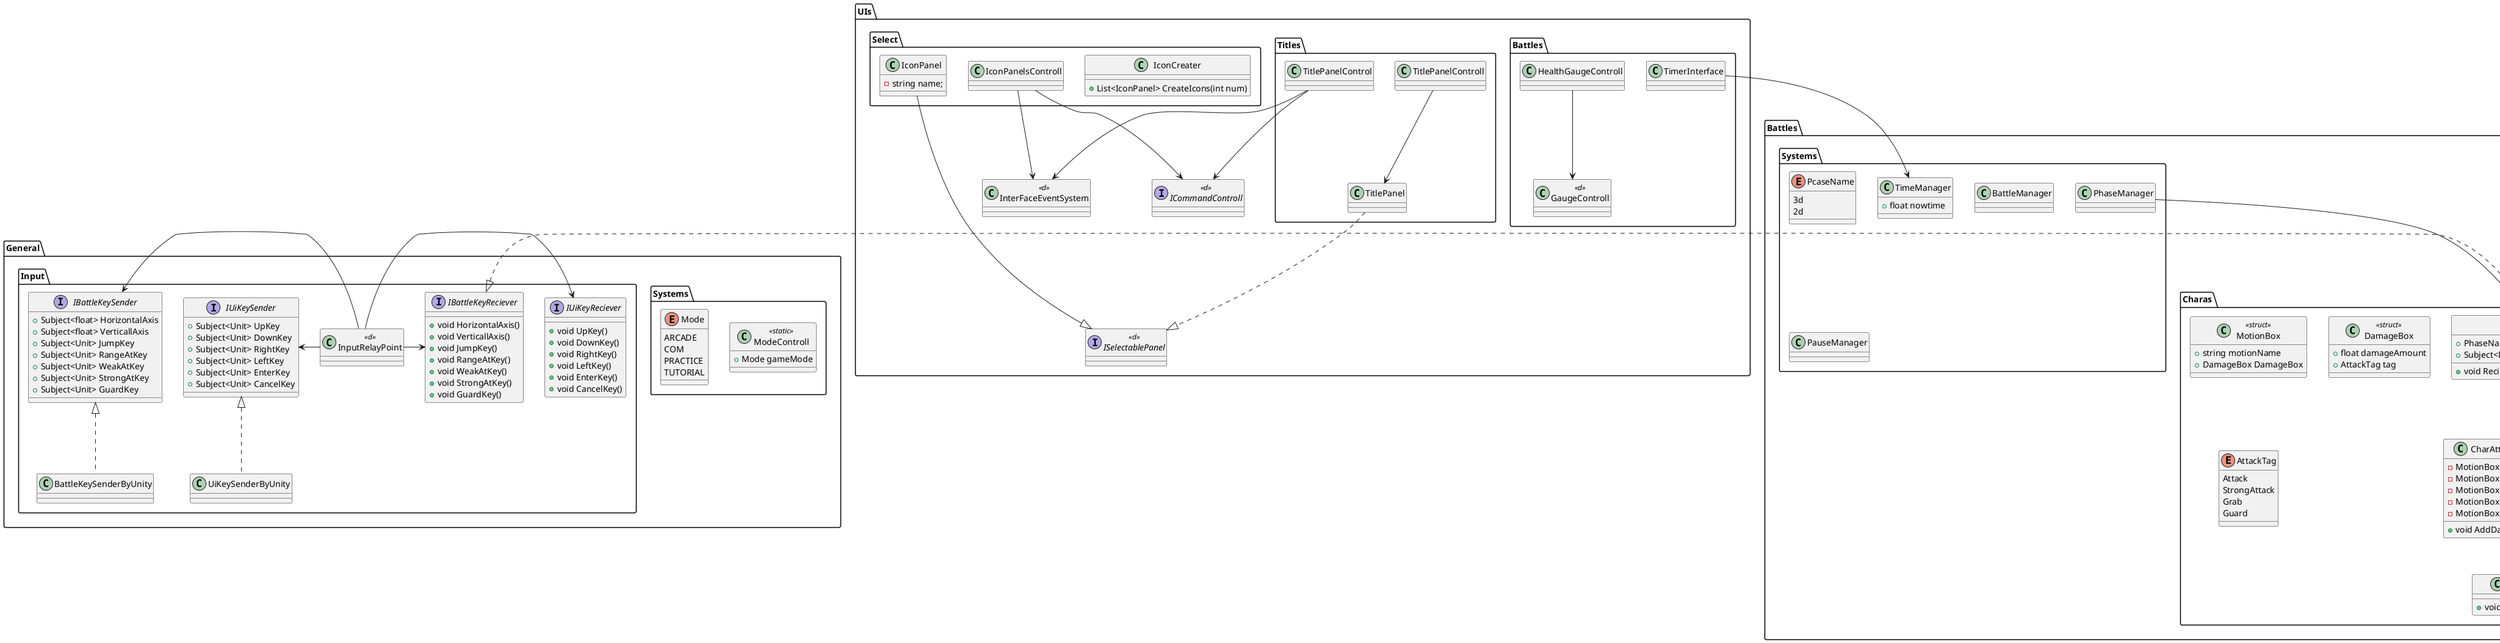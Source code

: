@startuml
namespace General{
    namespace Systems{
        class ModeControll<<static>>{
            +Mode gameMode
        }

        enum Mode{
            ARCADE
            COM
            PRACTICE
            TUTORIAL
        }
    }
    namespace Input{
        class InputRelayPoint<<d>>{
        }

        interface IUiKeySender{
            +Subject<Unit> UpKey
            +Subject<Unit> DownKey
            +Subject<Unit> RightKey
            +Subject<Unit> LeftKey
            +Subject<Unit> EnterKey
            +Subject<Unit> CancelKey
        }
        interface IUiKeyReciever{
            +void UpKey()
            +void DownKey()
            +void RightKey()
            +void LeftKey()
            +void EnterKey()
            +void CancelKey()
        }

        interface IBattleKeySender{
            +Subject<float> HorizontalAxis
            +Subject<float> VerticallAxis
            +Subject<Unit> JumpKey
            +Subject<Unit> RangeAtKey
            +Subject<Unit> WeakAtKey
            +Subject<Unit> StrongAtKey
            +Subject<Unit> GuardKey
        }
        interface IBattleKeyReciever{
            +void HorizontalAxis()
            +void VerticallAxis()
            +void JumpKey()
            +void RangeAtKey()
            +void WeakAtKey()
            +void StrongAtKey()
            +void GuardKey()
        }

        class UiKeySenderByUnity{
        }
        class BattleKeySenderByUnity{
        }

        InputRelayPoint-left->IUiKeySender
        InputRelayPoint-left->IBattleKeySender
        InputRelayPoint-right->IUiKeyReciever
        InputRelayPoint-right->IBattleKeyReciever

        UiKeySenderByUnity..u|>IUiKeySender
        BattleKeySenderByUnity..u|>IBattleKeySender
        }
}

namespace Battles{
    namespace Charas{
        class CharControll{
            +PhaseName currentPhase
            +Subject<DamageBox> damageNotification
            +void RecieveDamage(DamageBox damage)
        }
        class CharAttackControll{
            -MotionBox weakAttack
            -MotionBox strongAttack
            -MotionBox RangeAttack
            -MotionBox GrabAttack
            -MotionBox GuardAttack 
            +void AddDamage()
        }
        class CharMotionControll{
            +void PlayMotion(string name)
        }

        class MotionBox<<struct>>{
            +string motionName
            +DamageBox DamageBox
        }
        class DamageBox<<struct>>{
            +float damageAmount
            +AttackTag tag
        }

        enum AttackTag{
            Attack
            StrongAttack
            Grab
            Guard
        }

        
        CharControll..left|>General.Input.IBattleKeyReciever
        CharControll-->CharAttackControll
        CharControll-->CharMotionControll
        CharAttackControll-->CharMotionControll
    }

    namespace Systems{
        enum PcaseName{
            3d
            2d
        }

        class BattleManager{
        }
        class TimeManager{
            +float nowtime
        }
        class PhaseManager{
        }
        class PauseManager{
        }


        PhaseManager-->Battles.Charas.CharControll
    }

}

namespace UIs{
    class InterFaceEventSystem<<d>>{
    }
    interface ISelectablePanel<<d>>{
    }
    interface ICommandControll<<d>>{
    }

    namespace Battles{
        class GaugeControll<<d>>{
        }
        class HealthGaugeControll{
        }
        class TimerInterface{
        }


        HealthGaugeControll-->GaugeControll
        TimerInterface-->Battles.Systems.TimeManager
    }
    namespace Titles{
        class TitlePanelControll{
        }
        class TitlePanel{
        }


        TitlePanelControll-->TitlePanel
        TitlePanelControl-->UIs.ICommandControll
        TitlePanelControl-->UIs.InterFaceEventSystem
        TitlePanel..|>UIs.ISelectablePanel
    }
    namespace Select{
        class IconCreater{
            +List<IconPanel> CreateIcons(int num)
        }
        class IconPanel{
            -string name;
        }
        class IconPanelsControll{
        }

        IconPanelsControll-->UIs.ICommandControll
        IconPanelsControll-->UIs.InterFaceEventSystem
        IconPanel--|>UIs.ISelectablePanel
    }
}
@enduml
